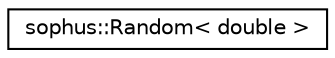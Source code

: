 digraph "Graphical Class Hierarchy"
{
 // LATEX_PDF_SIZE
  edge [fontname="Helvetica",fontsize="10",labelfontname="Helvetica",labelfontsize="10"];
  node [fontname="Helvetica",fontsize="10",shape=record];
  rankdir="LR";
  Node0 [label="sophus::Random\< double \>",height=0.2,width=0.4,color="black", fillcolor="white", style="filled",URL="$structsophus_1_1_random_3_01double_01_4.html",tooltip=" "];
}

